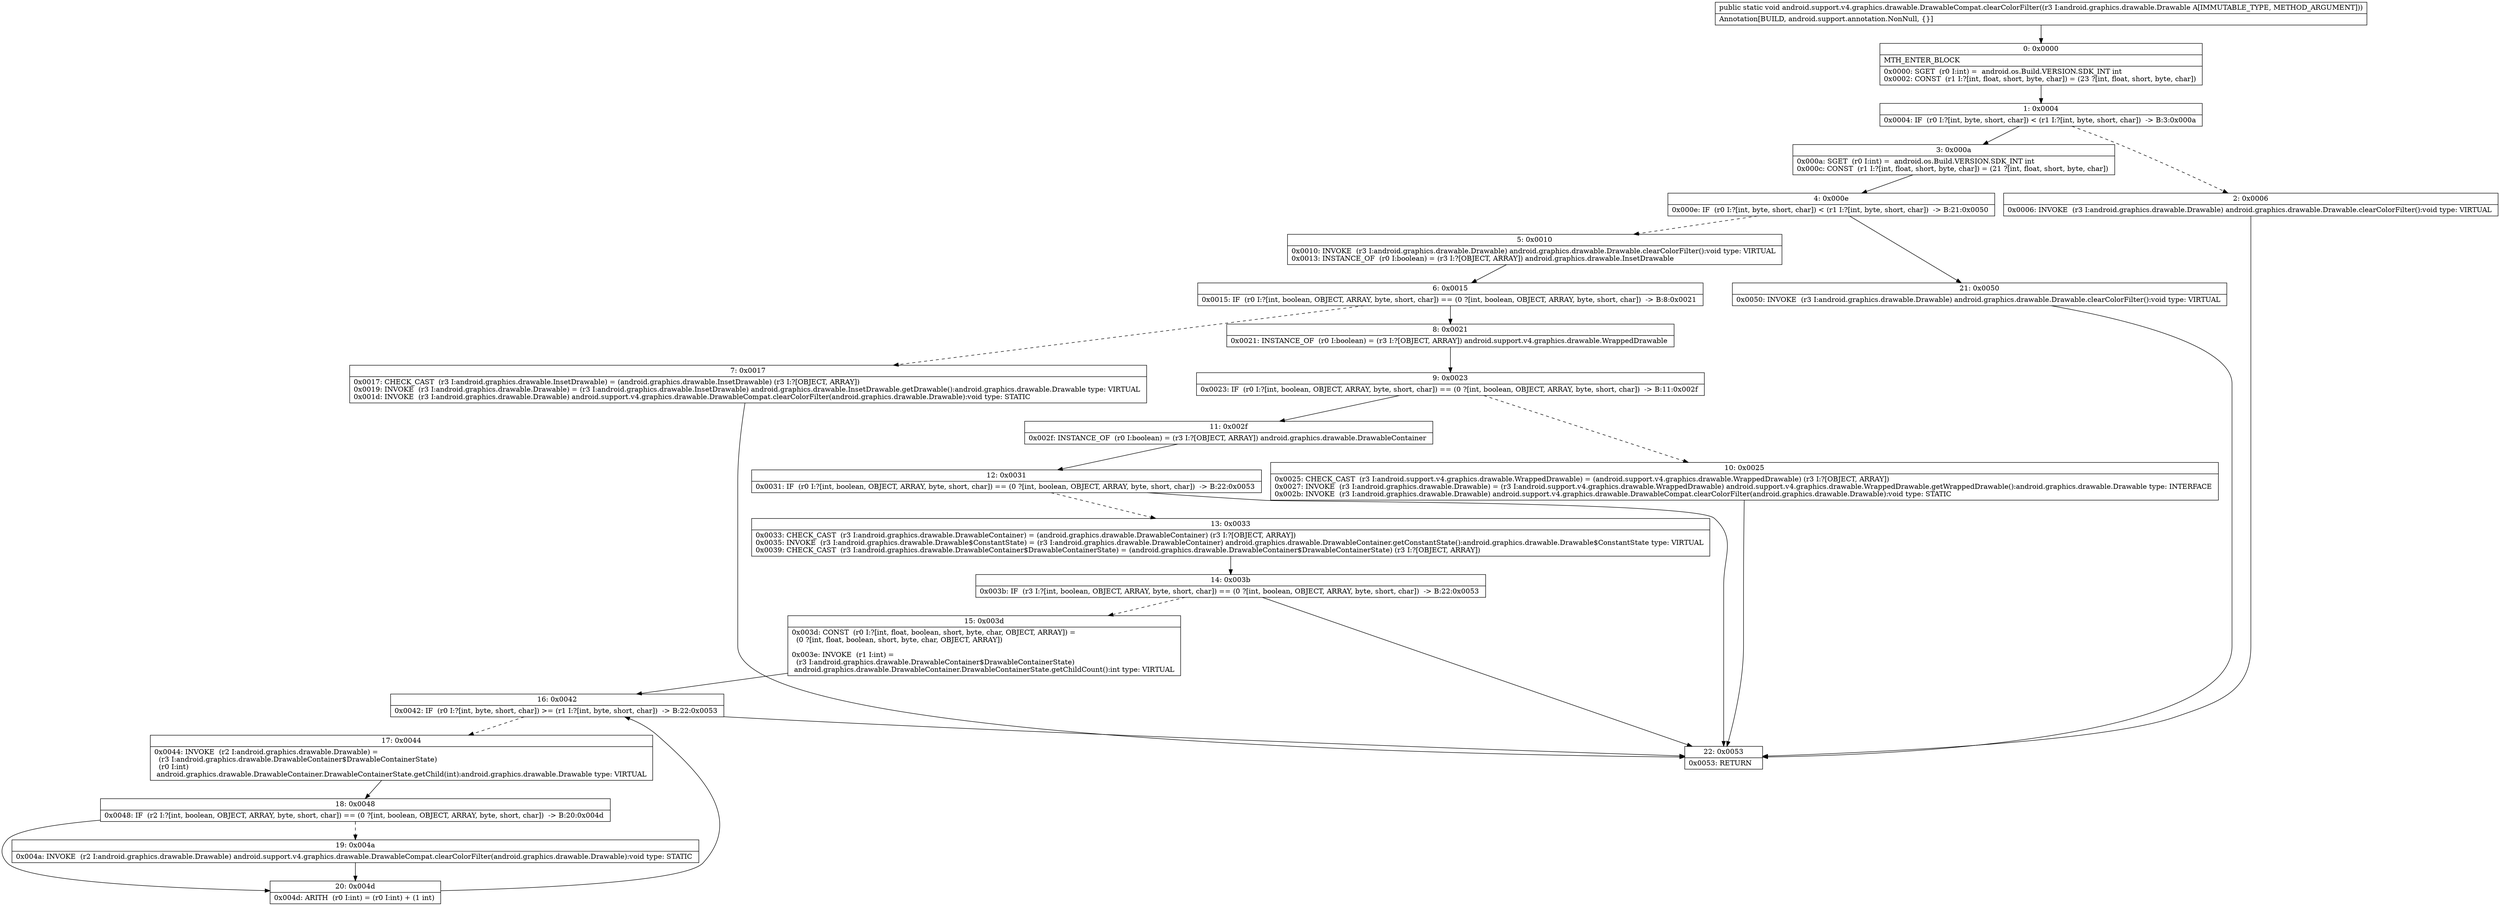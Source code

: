 digraph "CFG forandroid.support.v4.graphics.drawable.DrawableCompat.clearColorFilter(Landroid\/graphics\/drawable\/Drawable;)V" {
Node_0 [shape=record,label="{0\:\ 0x0000|MTH_ENTER_BLOCK\l|0x0000: SGET  (r0 I:int) =  android.os.Build.VERSION.SDK_INT int \l0x0002: CONST  (r1 I:?[int, float, short, byte, char]) = (23 ?[int, float, short, byte, char]) \l}"];
Node_1 [shape=record,label="{1\:\ 0x0004|0x0004: IF  (r0 I:?[int, byte, short, char]) \< (r1 I:?[int, byte, short, char])  \-\> B:3:0x000a \l}"];
Node_2 [shape=record,label="{2\:\ 0x0006|0x0006: INVOKE  (r3 I:android.graphics.drawable.Drawable) android.graphics.drawable.Drawable.clearColorFilter():void type: VIRTUAL \l}"];
Node_3 [shape=record,label="{3\:\ 0x000a|0x000a: SGET  (r0 I:int) =  android.os.Build.VERSION.SDK_INT int \l0x000c: CONST  (r1 I:?[int, float, short, byte, char]) = (21 ?[int, float, short, byte, char]) \l}"];
Node_4 [shape=record,label="{4\:\ 0x000e|0x000e: IF  (r0 I:?[int, byte, short, char]) \< (r1 I:?[int, byte, short, char])  \-\> B:21:0x0050 \l}"];
Node_5 [shape=record,label="{5\:\ 0x0010|0x0010: INVOKE  (r3 I:android.graphics.drawable.Drawable) android.graphics.drawable.Drawable.clearColorFilter():void type: VIRTUAL \l0x0013: INSTANCE_OF  (r0 I:boolean) = (r3 I:?[OBJECT, ARRAY]) android.graphics.drawable.InsetDrawable \l}"];
Node_6 [shape=record,label="{6\:\ 0x0015|0x0015: IF  (r0 I:?[int, boolean, OBJECT, ARRAY, byte, short, char]) == (0 ?[int, boolean, OBJECT, ARRAY, byte, short, char])  \-\> B:8:0x0021 \l}"];
Node_7 [shape=record,label="{7\:\ 0x0017|0x0017: CHECK_CAST  (r3 I:android.graphics.drawable.InsetDrawable) = (android.graphics.drawable.InsetDrawable) (r3 I:?[OBJECT, ARRAY]) \l0x0019: INVOKE  (r3 I:android.graphics.drawable.Drawable) = (r3 I:android.graphics.drawable.InsetDrawable) android.graphics.drawable.InsetDrawable.getDrawable():android.graphics.drawable.Drawable type: VIRTUAL \l0x001d: INVOKE  (r3 I:android.graphics.drawable.Drawable) android.support.v4.graphics.drawable.DrawableCompat.clearColorFilter(android.graphics.drawable.Drawable):void type: STATIC \l}"];
Node_8 [shape=record,label="{8\:\ 0x0021|0x0021: INSTANCE_OF  (r0 I:boolean) = (r3 I:?[OBJECT, ARRAY]) android.support.v4.graphics.drawable.WrappedDrawable \l}"];
Node_9 [shape=record,label="{9\:\ 0x0023|0x0023: IF  (r0 I:?[int, boolean, OBJECT, ARRAY, byte, short, char]) == (0 ?[int, boolean, OBJECT, ARRAY, byte, short, char])  \-\> B:11:0x002f \l}"];
Node_10 [shape=record,label="{10\:\ 0x0025|0x0025: CHECK_CAST  (r3 I:android.support.v4.graphics.drawable.WrappedDrawable) = (android.support.v4.graphics.drawable.WrappedDrawable) (r3 I:?[OBJECT, ARRAY]) \l0x0027: INVOKE  (r3 I:android.graphics.drawable.Drawable) = (r3 I:android.support.v4.graphics.drawable.WrappedDrawable) android.support.v4.graphics.drawable.WrappedDrawable.getWrappedDrawable():android.graphics.drawable.Drawable type: INTERFACE \l0x002b: INVOKE  (r3 I:android.graphics.drawable.Drawable) android.support.v4.graphics.drawable.DrawableCompat.clearColorFilter(android.graphics.drawable.Drawable):void type: STATIC \l}"];
Node_11 [shape=record,label="{11\:\ 0x002f|0x002f: INSTANCE_OF  (r0 I:boolean) = (r3 I:?[OBJECT, ARRAY]) android.graphics.drawable.DrawableContainer \l}"];
Node_12 [shape=record,label="{12\:\ 0x0031|0x0031: IF  (r0 I:?[int, boolean, OBJECT, ARRAY, byte, short, char]) == (0 ?[int, boolean, OBJECT, ARRAY, byte, short, char])  \-\> B:22:0x0053 \l}"];
Node_13 [shape=record,label="{13\:\ 0x0033|0x0033: CHECK_CAST  (r3 I:android.graphics.drawable.DrawableContainer) = (android.graphics.drawable.DrawableContainer) (r3 I:?[OBJECT, ARRAY]) \l0x0035: INVOKE  (r3 I:android.graphics.drawable.Drawable$ConstantState) = (r3 I:android.graphics.drawable.DrawableContainer) android.graphics.drawable.DrawableContainer.getConstantState():android.graphics.drawable.Drawable$ConstantState type: VIRTUAL \l0x0039: CHECK_CAST  (r3 I:android.graphics.drawable.DrawableContainer$DrawableContainerState) = (android.graphics.drawable.DrawableContainer$DrawableContainerState) (r3 I:?[OBJECT, ARRAY]) \l}"];
Node_14 [shape=record,label="{14\:\ 0x003b|0x003b: IF  (r3 I:?[int, boolean, OBJECT, ARRAY, byte, short, char]) == (0 ?[int, boolean, OBJECT, ARRAY, byte, short, char])  \-\> B:22:0x0053 \l}"];
Node_15 [shape=record,label="{15\:\ 0x003d|0x003d: CONST  (r0 I:?[int, float, boolean, short, byte, char, OBJECT, ARRAY]) = \l  (0 ?[int, float, boolean, short, byte, char, OBJECT, ARRAY])\l \l0x003e: INVOKE  (r1 I:int) = \l  (r3 I:android.graphics.drawable.DrawableContainer$DrawableContainerState)\l android.graphics.drawable.DrawableContainer.DrawableContainerState.getChildCount():int type: VIRTUAL \l}"];
Node_16 [shape=record,label="{16\:\ 0x0042|0x0042: IF  (r0 I:?[int, byte, short, char]) \>= (r1 I:?[int, byte, short, char])  \-\> B:22:0x0053 \l}"];
Node_17 [shape=record,label="{17\:\ 0x0044|0x0044: INVOKE  (r2 I:android.graphics.drawable.Drawable) = \l  (r3 I:android.graphics.drawable.DrawableContainer$DrawableContainerState)\l  (r0 I:int)\l android.graphics.drawable.DrawableContainer.DrawableContainerState.getChild(int):android.graphics.drawable.Drawable type: VIRTUAL \l}"];
Node_18 [shape=record,label="{18\:\ 0x0048|0x0048: IF  (r2 I:?[int, boolean, OBJECT, ARRAY, byte, short, char]) == (0 ?[int, boolean, OBJECT, ARRAY, byte, short, char])  \-\> B:20:0x004d \l}"];
Node_19 [shape=record,label="{19\:\ 0x004a|0x004a: INVOKE  (r2 I:android.graphics.drawable.Drawable) android.support.v4.graphics.drawable.DrawableCompat.clearColorFilter(android.graphics.drawable.Drawable):void type: STATIC \l}"];
Node_20 [shape=record,label="{20\:\ 0x004d|0x004d: ARITH  (r0 I:int) = (r0 I:int) + (1 int) \l}"];
Node_21 [shape=record,label="{21\:\ 0x0050|0x0050: INVOKE  (r3 I:android.graphics.drawable.Drawable) android.graphics.drawable.Drawable.clearColorFilter():void type: VIRTUAL \l}"];
Node_22 [shape=record,label="{22\:\ 0x0053|0x0053: RETURN   \l}"];
MethodNode[shape=record,label="{public static void android.support.v4.graphics.drawable.DrawableCompat.clearColorFilter((r3 I:android.graphics.drawable.Drawable A[IMMUTABLE_TYPE, METHOD_ARGUMENT]))  | Annotation[BUILD, android.support.annotation.NonNull, \{\}]\l}"];
MethodNode -> Node_0;
Node_0 -> Node_1;
Node_1 -> Node_2[style=dashed];
Node_1 -> Node_3;
Node_2 -> Node_22;
Node_3 -> Node_4;
Node_4 -> Node_5[style=dashed];
Node_4 -> Node_21;
Node_5 -> Node_6;
Node_6 -> Node_7[style=dashed];
Node_6 -> Node_8;
Node_7 -> Node_22;
Node_8 -> Node_9;
Node_9 -> Node_10[style=dashed];
Node_9 -> Node_11;
Node_10 -> Node_22;
Node_11 -> Node_12;
Node_12 -> Node_13[style=dashed];
Node_12 -> Node_22;
Node_13 -> Node_14;
Node_14 -> Node_15[style=dashed];
Node_14 -> Node_22;
Node_15 -> Node_16;
Node_16 -> Node_17[style=dashed];
Node_16 -> Node_22;
Node_17 -> Node_18;
Node_18 -> Node_19[style=dashed];
Node_18 -> Node_20;
Node_19 -> Node_20;
Node_20 -> Node_16;
Node_21 -> Node_22;
}

